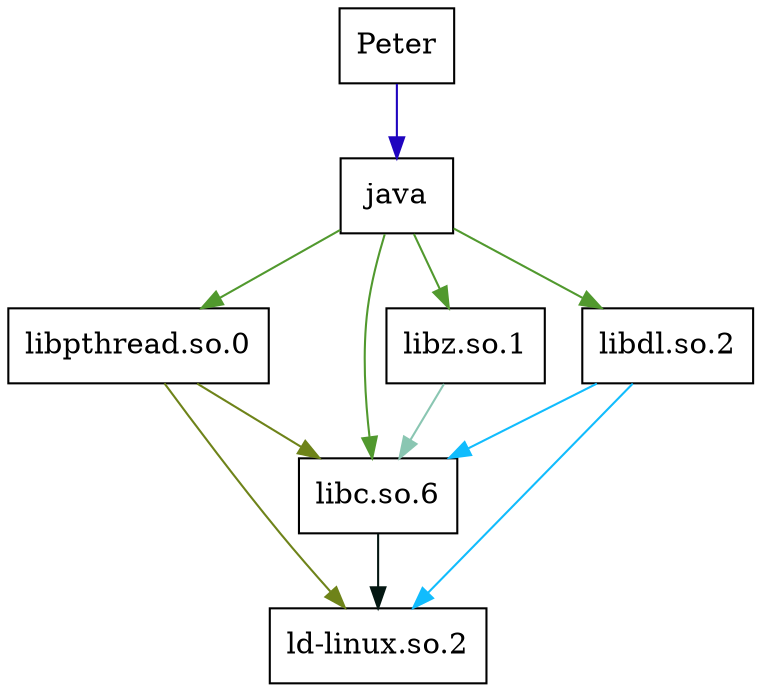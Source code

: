 digraph G{
"Peter" [shape=box];
"Peter" -> "java" [color="0.6913191 ,0.97850883, 0.74981755"];
"java" [shape=box];
"java" -> "libpthread.so.0" [color="0.27845222 ,0.69569254, 0.5982519"];
"libpthread.so.0" [shape=box];
"libpthread.so.0" -> "libc.so.6" [color="0.1993193 ,0.80390763, 0.51247334"];
"libc.so.6" [shape=box];
"libc.so.6" -> "ld-linux.so.2" [color="0.45795232 ,0.82678723, 0.091333926"];
"ld-linux.so.2" [shape=box];
"libpthread.so.0" -> "ld-linux.so.2" [color="0.1993193 ,0.80390763, 0.51247334"];
"ld-linux.so.2" [shape=box];
"java" -> "libz.so.1" [color="0.27845222 ,0.69569254, 0.5982519"];
"libz.so.1" [shape=box];
"libz.so.1" -> "libc.so.6" [color="0.4435184 ,0.30152035, 0.77627647"];
"libc.so.6" [shape=box];
"java" -> "libdl.so.2" [color="0.27845222 ,0.69569254, 0.5982519"];
"libdl.so.2" [shape=box];
"libdl.so.2" -> "libc.so.6" [color="0.5456687 ,0.9321201, 0.9889541"];
"libc.so.6" [shape=box];
"libdl.so.2" -> "ld-linux.so.2" [color="0.5456687 ,0.9321201, 0.9889541"];
"ld-linux.so.2" [shape=box];
"java" -> "libc.so.6" [color="0.27845222 ,0.69569254, 0.5982519"];
"libc.so.6" [shape=box];
}
